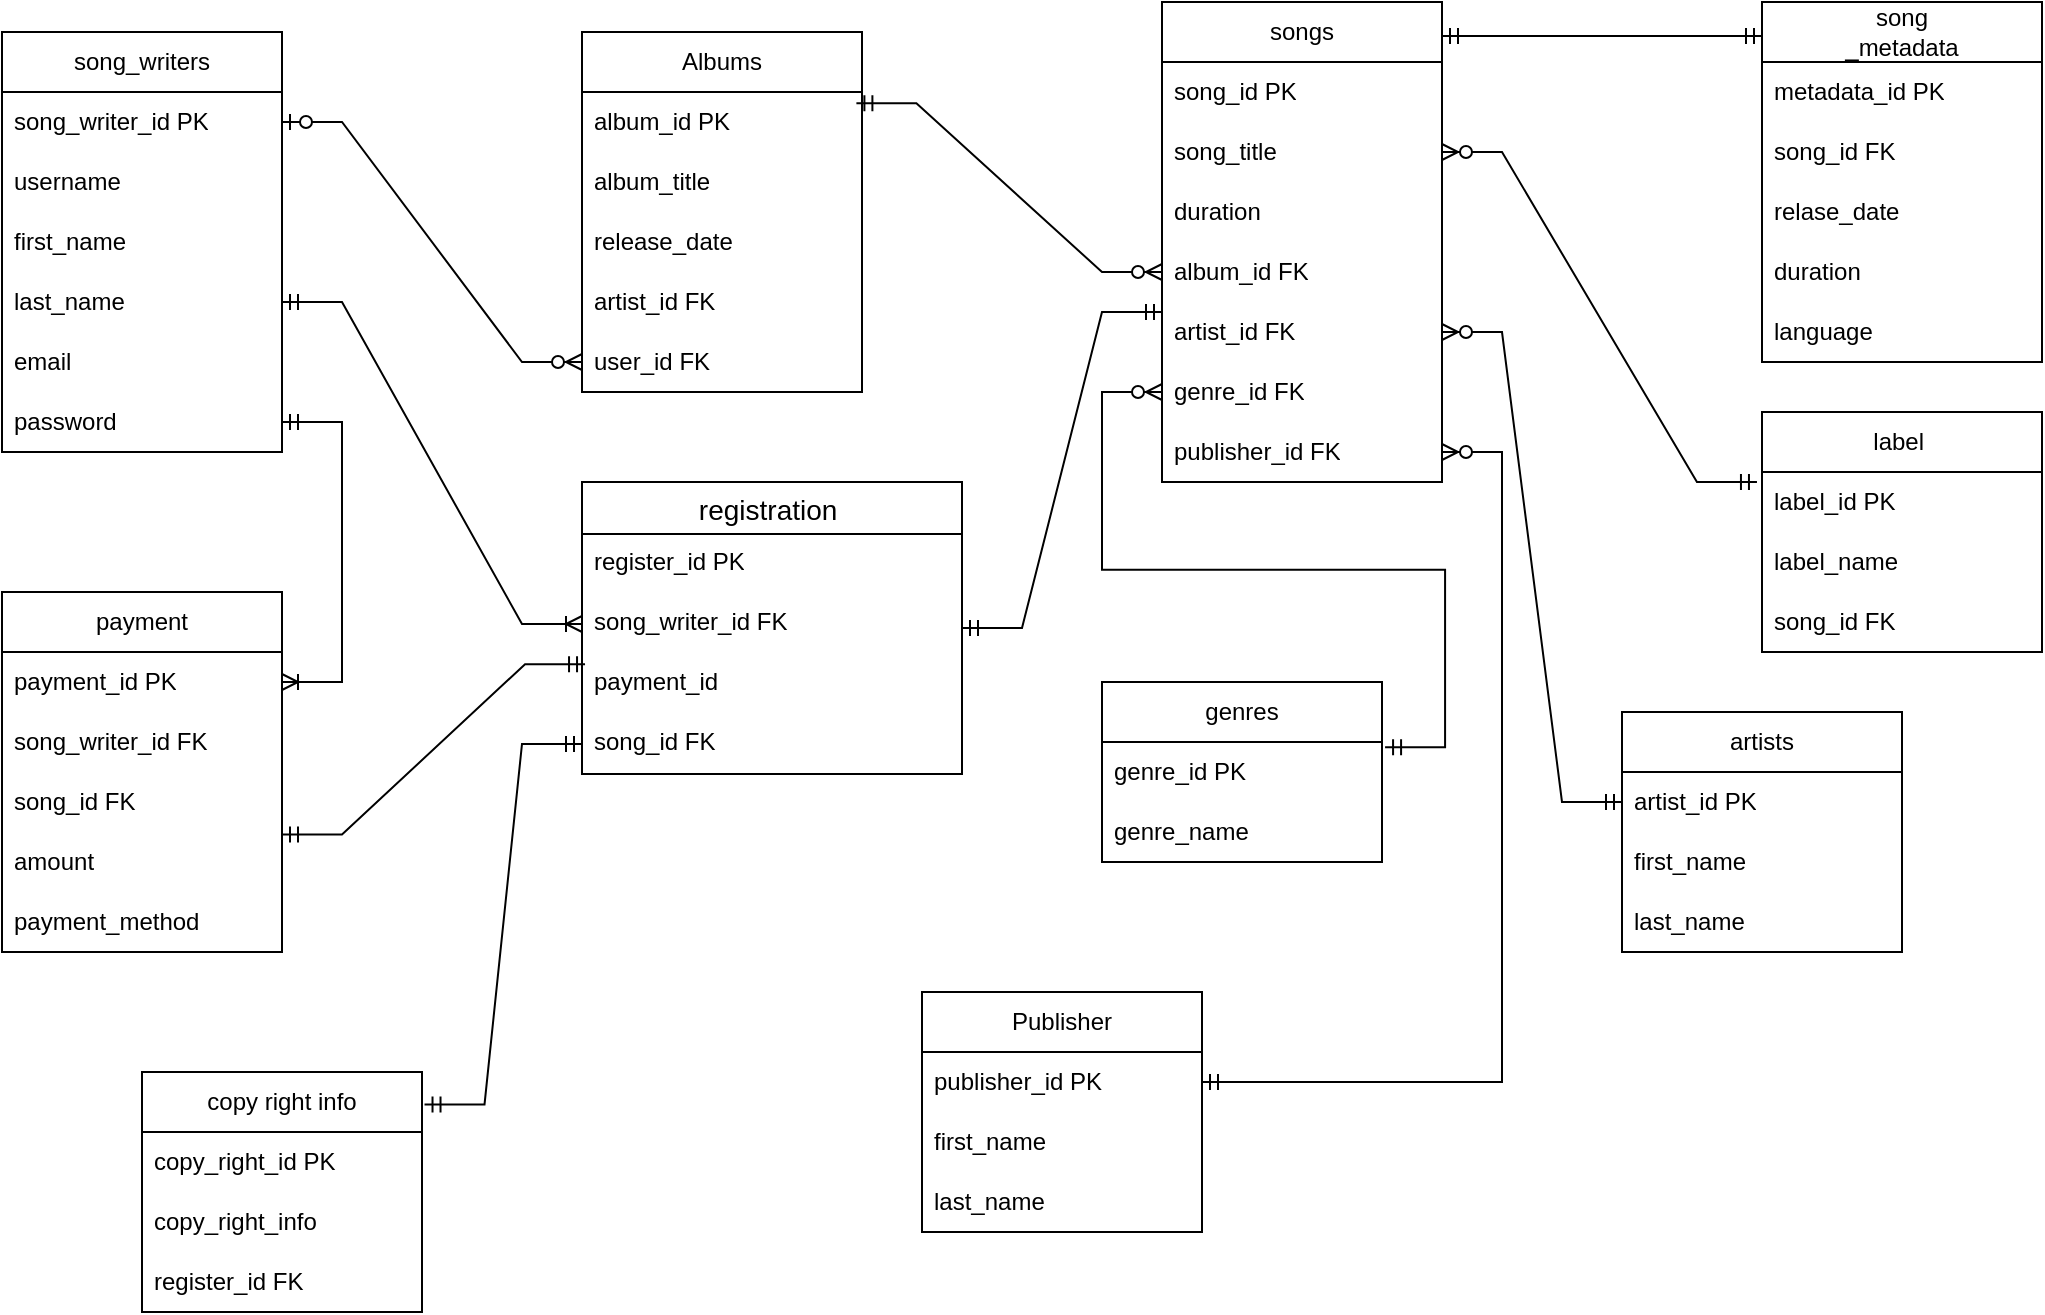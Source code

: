 <mxfile version="24.0.7" type="device">
  <diagram name="Page-1" id="Uv8rtRLwI6DBhu4xJGs0">
    <mxGraphModel dx="1509" dy="821" grid="1" gridSize="10" guides="1" tooltips="1" connect="1" arrows="1" fold="1" page="1" pageScale="1" pageWidth="1200" pageHeight="1600" math="0" shadow="0">
      <root>
        <mxCell id="0" />
        <mxCell id="1" parent="0" />
        <mxCell id="s11LL-Ssqb0skLR5ZeNY-1" value="song_writers" style="swimlane;fontStyle=0;childLayout=stackLayout;horizontal=1;startSize=30;horizontalStack=0;resizeParent=1;resizeParentMax=0;resizeLast=0;collapsible=1;marginBottom=0;whiteSpace=wrap;html=1;" parent="1" vertex="1">
          <mxGeometry x="40" y="60" width="140" height="210" as="geometry" />
        </mxCell>
        <mxCell id="s11LL-Ssqb0skLR5ZeNY-2" value="song_writer_id PK" style="text;strokeColor=none;fillColor=none;align=left;verticalAlign=middle;spacingLeft=4;spacingRight=4;overflow=hidden;points=[[0,0.5],[1,0.5]];portConstraint=eastwest;rotatable=0;whiteSpace=wrap;html=1;" parent="s11LL-Ssqb0skLR5ZeNY-1" vertex="1">
          <mxGeometry y="30" width="140" height="30" as="geometry" />
        </mxCell>
        <mxCell id="s11LL-Ssqb0skLR5ZeNY-3" value="username" style="text;strokeColor=none;fillColor=none;align=left;verticalAlign=middle;spacingLeft=4;spacingRight=4;overflow=hidden;points=[[0,0.5],[1,0.5]];portConstraint=eastwest;rotatable=0;whiteSpace=wrap;html=1;" parent="s11LL-Ssqb0skLR5ZeNY-1" vertex="1">
          <mxGeometry y="60" width="140" height="30" as="geometry" />
        </mxCell>
        <mxCell id="s11LL-Ssqb0skLR5ZeNY-4" value="first_name" style="text;strokeColor=none;fillColor=none;align=left;verticalAlign=middle;spacingLeft=4;spacingRight=4;overflow=hidden;points=[[0,0.5],[1,0.5]];portConstraint=eastwest;rotatable=0;whiteSpace=wrap;html=1;imageHeight=24;" parent="s11LL-Ssqb0skLR5ZeNY-1" vertex="1">
          <mxGeometry y="90" width="140" height="30" as="geometry" />
        </mxCell>
        <mxCell id="kmV99l83lfblxgex9i0g-29" value="last_name" style="text;strokeColor=none;fillColor=none;align=left;verticalAlign=middle;spacingLeft=4;spacingRight=4;overflow=hidden;points=[[0,0.5],[1,0.5]];portConstraint=eastwest;rotatable=0;whiteSpace=wrap;html=1;imageHeight=24;" parent="s11LL-Ssqb0skLR5ZeNY-1" vertex="1">
          <mxGeometry y="120" width="140" height="30" as="geometry" />
        </mxCell>
        <mxCell id="kmV99l83lfblxgex9i0g-30" value="email" style="text;strokeColor=none;fillColor=none;align=left;verticalAlign=middle;spacingLeft=4;spacingRight=4;overflow=hidden;points=[[0,0.5],[1,0.5]];portConstraint=eastwest;rotatable=0;whiteSpace=wrap;html=1;imageHeight=24;" parent="s11LL-Ssqb0skLR5ZeNY-1" vertex="1">
          <mxGeometry y="150" width="140" height="30" as="geometry" />
        </mxCell>
        <mxCell id="kmV99l83lfblxgex9i0g-31" value="password" style="text;strokeColor=none;fillColor=none;align=left;verticalAlign=middle;spacingLeft=4;spacingRight=4;overflow=hidden;points=[[0,0.5],[1,0.5]];portConstraint=eastwest;rotatable=0;whiteSpace=wrap;html=1;imageHeight=24;" parent="s11LL-Ssqb0skLR5ZeNY-1" vertex="1">
          <mxGeometry y="180" width="140" height="30" as="geometry" />
        </mxCell>
        <mxCell id="s11LL-Ssqb0skLR5ZeNY-5" value="Albums" style="swimlane;fontStyle=0;childLayout=stackLayout;horizontal=1;startSize=30;horizontalStack=0;resizeParent=1;resizeParentMax=0;resizeLast=0;collapsible=1;marginBottom=0;whiteSpace=wrap;html=1;" parent="1" vertex="1">
          <mxGeometry x="330" y="60" width="140" height="180" as="geometry" />
        </mxCell>
        <mxCell id="s11LL-Ssqb0skLR5ZeNY-6" value="album_id PK" style="text;strokeColor=none;fillColor=none;align=left;verticalAlign=middle;spacingLeft=4;spacingRight=4;overflow=hidden;points=[[0,0.5],[1,0.5]];portConstraint=eastwest;rotatable=0;whiteSpace=wrap;html=1;" parent="s11LL-Ssqb0skLR5ZeNY-5" vertex="1">
          <mxGeometry y="30" width="140" height="30" as="geometry" />
        </mxCell>
        <mxCell id="s11LL-Ssqb0skLR5ZeNY-7" value="album_title" style="text;strokeColor=none;fillColor=none;align=left;verticalAlign=middle;spacingLeft=4;spacingRight=4;overflow=hidden;points=[[0,0.5],[1,0.5]];portConstraint=eastwest;rotatable=0;whiteSpace=wrap;html=1;" parent="s11LL-Ssqb0skLR5ZeNY-5" vertex="1">
          <mxGeometry y="60" width="140" height="30" as="geometry" />
        </mxCell>
        <mxCell id="s11LL-Ssqb0skLR5ZeNY-8" value="release_date" style="text;strokeColor=none;fillColor=none;align=left;verticalAlign=middle;spacingLeft=4;spacingRight=4;overflow=hidden;points=[[0,0.5],[1,0.5]];portConstraint=eastwest;rotatable=0;whiteSpace=wrap;html=1;" parent="s11LL-Ssqb0skLR5ZeNY-5" vertex="1">
          <mxGeometry y="90" width="140" height="30" as="geometry" />
        </mxCell>
        <mxCell id="kmV99l83lfblxgex9i0g-32" value="artist_id FK" style="text;strokeColor=none;fillColor=none;align=left;verticalAlign=middle;spacingLeft=4;spacingRight=4;overflow=hidden;points=[[0,0.5],[1,0.5]];portConstraint=eastwest;rotatable=0;whiteSpace=wrap;html=1;" parent="s11LL-Ssqb0skLR5ZeNY-5" vertex="1">
          <mxGeometry y="120" width="140" height="30" as="geometry" />
        </mxCell>
        <mxCell id="QXSgPwCXqMFNMHp9d2ud-1" value="user_id FK" style="text;strokeColor=none;fillColor=none;align=left;verticalAlign=middle;spacingLeft=4;spacingRight=4;overflow=hidden;points=[[0,0.5],[1,0.5]];portConstraint=eastwest;rotatable=0;whiteSpace=wrap;html=1;" vertex="1" parent="s11LL-Ssqb0skLR5ZeNY-5">
          <mxGeometry y="150" width="140" height="30" as="geometry" />
        </mxCell>
        <mxCell id="s11LL-Ssqb0skLR5ZeNY-9" value="songs" style="swimlane;fontStyle=0;childLayout=stackLayout;horizontal=1;startSize=30;horizontalStack=0;resizeParent=1;resizeParentMax=0;resizeLast=0;collapsible=1;marginBottom=0;whiteSpace=wrap;html=1;" parent="1" vertex="1">
          <mxGeometry x="620" y="45" width="140" height="240" as="geometry" />
        </mxCell>
        <mxCell id="s11LL-Ssqb0skLR5ZeNY-10" value="song_id PK" style="text;strokeColor=none;fillColor=none;align=left;verticalAlign=middle;spacingLeft=4;spacingRight=4;overflow=hidden;points=[[0,0.5],[1,0.5]];portConstraint=eastwest;rotatable=0;whiteSpace=wrap;html=1;" parent="s11LL-Ssqb0skLR5ZeNY-9" vertex="1">
          <mxGeometry y="30" width="140" height="30" as="geometry" />
        </mxCell>
        <mxCell id="s11LL-Ssqb0skLR5ZeNY-11" value="song_title" style="text;strokeColor=none;fillColor=none;align=left;verticalAlign=middle;spacingLeft=4;spacingRight=4;overflow=hidden;points=[[0,0.5],[1,0.5]];portConstraint=eastwest;rotatable=0;whiteSpace=wrap;html=1;" parent="s11LL-Ssqb0skLR5ZeNY-9" vertex="1">
          <mxGeometry y="60" width="140" height="30" as="geometry" />
        </mxCell>
        <mxCell id="s11LL-Ssqb0skLR5ZeNY-12" value="duration" style="text;strokeColor=none;fillColor=none;align=left;verticalAlign=middle;spacingLeft=4;spacingRight=4;overflow=hidden;points=[[0,0.5],[1,0.5]];portConstraint=eastwest;rotatable=0;whiteSpace=wrap;html=1;" parent="s11LL-Ssqb0skLR5ZeNY-9" vertex="1">
          <mxGeometry y="90" width="140" height="30" as="geometry" />
        </mxCell>
        <mxCell id="kmV99l83lfblxgex9i0g-34" value="album_id FK" style="text;strokeColor=none;fillColor=none;align=left;verticalAlign=middle;spacingLeft=4;spacingRight=4;overflow=hidden;points=[[0,0.5],[1,0.5]];portConstraint=eastwest;rotatable=0;whiteSpace=wrap;html=1;" parent="s11LL-Ssqb0skLR5ZeNY-9" vertex="1">
          <mxGeometry y="120" width="140" height="30" as="geometry" />
        </mxCell>
        <mxCell id="kmV99l83lfblxgex9i0g-35" value="artist_id FK" style="text;strokeColor=none;fillColor=none;align=left;verticalAlign=middle;spacingLeft=4;spacingRight=4;overflow=hidden;points=[[0,0.5],[1,0.5]];portConstraint=eastwest;rotatable=0;whiteSpace=wrap;html=1;" parent="s11LL-Ssqb0skLR5ZeNY-9" vertex="1">
          <mxGeometry y="150" width="140" height="30" as="geometry" />
        </mxCell>
        <mxCell id="kmV99l83lfblxgex9i0g-40" value="genre_id FK" style="text;strokeColor=none;fillColor=none;align=left;verticalAlign=middle;spacingLeft=4;spacingRight=4;overflow=hidden;points=[[0,0.5],[1,0.5]];portConstraint=eastwest;rotatable=0;whiteSpace=wrap;html=1;" parent="s11LL-Ssqb0skLR5ZeNY-9" vertex="1">
          <mxGeometry y="180" width="140" height="30" as="geometry" />
        </mxCell>
        <mxCell id="QXSgPwCXqMFNMHp9d2ud-11" value="publisher_id FK" style="text;strokeColor=none;fillColor=none;align=left;verticalAlign=middle;spacingLeft=4;spacingRight=4;overflow=hidden;points=[[0,0.5],[1,0.5]];portConstraint=eastwest;rotatable=0;whiteSpace=wrap;html=1;" vertex="1" parent="s11LL-Ssqb0skLR5ZeNY-9">
          <mxGeometry y="210" width="140" height="30" as="geometry" />
        </mxCell>
        <mxCell id="kmV99l83lfblxgex9i0g-5" value="payment" style="swimlane;fontStyle=0;childLayout=stackLayout;horizontal=1;startSize=30;horizontalStack=0;resizeParent=1;resizeParentMax=0;resizeLast=0;collapsible=1;marginBottom=0;whiteSpace=wrap;html=1;" parent="1" vertex="1">
          <mxGeometry x="40" y="340" width="140" height="180" as="geometry" />
        </mxCell>
        <mxCell id="kmV99l83lfblxgex9i0g-6" value="payment_id PK" style="text;strokeColor=none;fillColor=none;align=left;verticalAlign=middle;spacingLeft=4;spacingRight=4;overflow=hidden;points=[[0,0.5],[1,0.5]];portConstraint=eastwest;rotatable=0;whiteSpace=wrap;html=1;" parent="kmV99l83lfblxgex9i0g-5" vertex="1">
          <mxGeometry y="30" width="140" height="30" as="geometry" />
        </mxCell>
        <mxCell id="kmV99l83lfblxgex9i0g-7" value="song_writer_id FK" style="text;strokeColor=none;fillColor=none;align=left;verticalAlign=middle;spacingLeft=4;spacingRight=4;overflow=hidden;points=[[0,0.5],[1,0.5]];portConstraint=eastwest;rotatable=0;whiteSpace=wrap;html=1;" parent="kmV99l83lfblxgex9i0g-5" vertex="1">
          <mxGeometry y="60" width="140" height="30" as="geometry" />
        </mxCell>
        <mxCell id="kmV99l83lfblxgex9i0g-8" value="song_id FK" style="text;strokeColor=none;fillColor=none;align=left;verticalAlign=middle;spacingLeft=4;spacingRight=4;overflow=hidden;points=[[0,0.5],[1,0.5]];portConstraint=eastwest;rotatable=0;whiteSpace=wrap;html=1;" parent="kmV99l83lfblxgex9i0g-5" vertex="1">
          <mxGeometry y="90" width="140" height="30" as="geometry" />
        </mxCell>
        <mxCell id="kmV99l83lfblxgex9i0g-39" value="amount" style="text;strokeColor=none;fillColor=none;align=left;verticalAlign=middle;spacingLeft=4;spacingRight=4;overflow=hidden;points=[[0,0.5],[1,0.5]];portConstraint=eastwest;rotatable=0;whiteSpace=wrap;html=1;" parent="kmV99l83lfblxgex9i0g-5" vertex="1">
          <mxGeometry y="120" width="140" height="30" as="geometry" />
        </mxCell>
        <mxCell id="QXSgPwCXqMFNMHp9d2ud-29" value="payment_method" style="text;strokeColor=none;fillColor=none;align=left;verticalAlign=middle;spacingLeft=4;spacingRight=4;overflow=hidden;points=[[0,0.5],[1,0.5]];portConstraint=eastwest;rotatable=0;whiteSpace=wrap;html=1;" vertex="1" parent="kmV99l83lfblxgex9i0g-5">
          <mxGeometry y="150" width="140" height="30" as="geometry" />
        </mxCell>
        <mxCell id="kmV99l83lfblxgex9i0g-9" value="artists" style="swimlane;fontStyle=0;childLayout=stackLayout;horizontal=1;startSize=30;horizontalStack=0;resizeParent=1;resizeParentMax=0;resizeLast=0;collapsible=1;marginBottom=0;whiteSpace=wrap;html=1;" parent="1" vertex="1">
          <mxGeometry x="850" y="400" width="140" height="120" as="geometry" />
        </mxCell>
        <mxCell id="kmV99l83lfblxgex9i0g-10" value="artist_id PK" style="text;strokeColor=none;fillColor=none;align=left;verticalAlign=middle;spacingLeft=4;spacingRight=4;overflow=hidden;points=[[0,0.5],[1,0.5]];portConstraint=eastwest;rotatable=0;whiteSpace=wrap;html=1;" parent="kmV99l83lfblxgex9i0g-9" vertex="1">
          <mxGeometry y="30" width="140" height="30" as="geometry" />
        </mxCell>
        <mxCell id="kmV99l83lfblxgex9i0g-11" value="first_name" style="text;strokeColor=none;fillColor=none;align=left;verticalAlign=middle;spacingLeft=4;spacingRight=4;overflow=hidden;points=[[0,0.5],[1,0.5]];portConstraint=eastwest;rotatable=0;whiteSpace=wrap;html=1;" parent="kmV99l83lfblxgex9i0g-9" vertex="1">
          <mxGeometry y="60" width="140" height="30" as="geometry" />
        </mxCell>
        <mxCell id="kmV99l83lfblxgex9i0g-12" value="last_name" style="text;strokeColor=none;fillColor=none;align=left;verticalAlign=middle;spacingLeft=4;spacingRight=4;overflow=hidden;points=[[0,0.5],[1,0.5]];portConstraint=eastwest;rotatable=0;whiteSpace=wrap;html=1;" parent="kmV99l83lfblxgex9i0g-9" vertex="1">
          <mxGeometry y="90" width="140" height="30" as="geometry" />
        </mxCell>
        <mxCell id="kmV99l83lfblxgex9i0g-17" value="genres" style="swimlane;fontStyle=0;childLayout=stackLayout;horizontal=1;startSize=30;horizontalStack=0;resizeParent=1;resizeParentMax=0;resizeLast=0;collapsible=1;marginBottom=0;whiteSpace=wrap;html=1;" parent="1" vertex="1">
          <mxGeometry x="590" y="385" width="140" height="90" as="geometry" />
        </mxCell>
        <mxCell id="kmV99l83lfblxgex9i0g-18" value="genre_id PK" style="text;strokeColor=none;fillColor=none;align=left;verticalAlign=middle;spacingLeft=4;spacingRight=4;overflow=hidden;points=[[0,0.5],[1,0.5]];portConstraint=eastwest;rotatable=0;whiteSpace=wrap;html=1;" parent="kmV99l83lfblxgex9i0g-17" vertex="1">
          <mxGeometry y="30" width="140" height="30" as="geometry" />
        </mxCell>
        <mxCell id="kmV99l83lfblxgex9i0g-19" value="genre_name" style="text;strokeColor=none;fillColor=none;align=left;verticalAlign=middle;spacingLeft=4;spacingRight=4;overflow=hidden;points=[[0,0.5],[1,0.5]];portConstraint=eastwest;rotatable=0;whiteSpace=wrap;html=1;" parent="kmV99l83lfblxgex9i0g-17" vertex="1">
          <mxGeometry y="60" width="140" height="30" as="geometry" />
        </mxCell>
        <mxCell id="QXSgPwCXqMFNMHp9d2ud-2" value="" style="edgeStyle=entityRelationEdgeStyle;fontSize=12;html=1;endArrow=ERzeroToMany;startArrow=ERzeroToOne;rounded=0;entryX=0;entryY=0.5;entryDx=0;entryDy=0;" edge="1" parent="1" source="s11LL-Ssqb0skLR5ZeNY-2" target="QXSgPwCXqMFNMHp9d2ud-1">
          <mxGeometry width="100" height="100" relative="1" as="geometry">
            <mxPoint x="230" y="180" as="sourcePoint" />
            <mxPoint x="310" y="240" as="targetPoint" />
          </mxGeometry>
        </mxCell>
        <mxCell id="QXSgPwCXqMFNMHp9d2ud-3" value="" style="edgeStyle=entityRelationEdgeStyle;fontSize=12;html=1;endArrow=ERzeroToMany;startArrow=ERmandOne;rounded=0;exitX=0.98;exitY=0.187;exitDx=0;exitDy=0;exitPerimeter=0;" edge="1" parent="1" source="s11LL-Ssqb0skLR5ZeNY-6" target="kmV99l83lfblxgex9i0g-34">
          <mxGeometry width="100" height="100" relative="1" as="geometry">
            <mxPoint x="470" y="200" as="sourcePoint" />
            <mxPoint x="610" y="90" as="targetPoint" />
            <Array as="points">
              <mxPoint x="590" y="110" />
            </Array>
          </mxGeometry>
        </mxCell>
        <mxCell id="QXSgPwCXqMFNMHp9d2ud-5" value="" style="edgeStyle=entityRelationEdgeStyle;fontSize=12;html=1;endArrow=ERzeroToMany;startArrow=ERmandOne;rounded=0;exitX=0;exitY=0.5;exitDx=0;exitDy=0;" edge="1" parent="1" source="kmV99l83lfblxgex9i0g-10" target="kmV99l83lfblxgex9i0g-35">
          <mxGeometry width="100" height="100" relative="1" as="geometry">
            <mxPoint x="750" y="310" as="sourcePoint" />
            <mxPoint x="850" y="210" as="targetPoint" />
          </mxGeometry>
        </mxCell>
        <mxCell id="QXSgPwCXqMFNMHp9d2ud-6" value="" style="edgeStyle=entityRelationEdgeStyle;fontSize=12;html=1;endArrow=ERzeroToMany;startArrow=ERmandOne;rounded=0;exitX=1.011;exitY=0.089;exitDx=0;exitDy=0;exitPerimeter=0;" edge="1" parent="1" source="kmV99l83lfblxgex9i0g-18">
          <mxGeometry width="100" height="100" relative="1" as="geometry">
            <mxPoint x="570" y="510" as="sourcePoint" />
            <mxPoint x="620" y="240" as="targetPoint" />
            <Array as="points">
              <mxPoint x="590" y="440" />
              <mxPoint x="590" y="360" />
              <mxPoint x="600" y="400" />
              <mxPoint x="590" y="380" />
            </Array>
          </mxGeometry>
        </mxCell>
        <mxCell id="QXSgPwCXqMFNMHp9d2ud-7" value="Publisher" style="swimlane;fontStyle=0;childLayout=stackLayout;horizontal=1;startSize=30;horizontalStack=0;resizeParent=1;resizeParentMax=0;resizeLast=0;collapsible=1;marginBottom=0;whiteSpace=wrap;html=1;" vertex="1" parent="1">
          <mxGeometry x="500" y="540" width="140" height="120" as="geometry" />
        </mxCell>
        <mxCell id="QXSgPwCXqMFNMHp9d2ud-8" value="publisher_id PK" style="text;strokeColor=none;fillColor=none;align=left;verticalAlign=middle;spacingLeft=4;spacingRight=4;overflow=hidden;points=[[0,0.5],[1,0.5]];portConstraint=eastwest;rotatable=0;whiteSpace=wrap;html=1;" vertex="1" parent="QXSgPwCXqMFNMHp9d2ud-7">
          <mxGeometry y="30" width="140" height="30" as="geometry" />
        </mxCell>
        <mxCell id="QXSgPwCXqMFNMHp9d2ud-9" value="first_name" style="text;strokeColor=none;fillColor=none;align=left;verticalAlign=middle;spacingLeft=4;spacingRight=4;overflow=hidden;points=[[0,0.5],[1,0.5]];portConstraint=eastwest;rotatable=0;whiteSpace=wrap;html=1;" vertex="1" parent="QXSgPwCXqMFNMHp9d2ud-7">
          <mxGeometry y="60" width="140" height="30" as="geometry" />
        </mxCell>
        <mxCell id="QXSgPwCXqMFNMHp9d2ud-10" value="last_name" style="text;strokeColor=none;fillColor=none;align=left;verticalAlign=middle;spacingLeft=4;spacingRight=4;overflow=hidden;points=[[0,0.5],[1,0.5]];portConstraint=eastwest;rotatable=0;whiteSpace=wrap;html=1;" vertex="1" parent="QXSgPwCXqMFNMHp9d2ud-7">
          <mxGeometry y="90" width="140" height="30" as="geometry" />
        </mxCell>
        <mxCell id="QXSgPwCXqMFNMHp9d2ud-12" value="" style="edgeStyle=entityRelationEdgeStyle;fontSize=12;html=1;endArrow=ERzeroToMany;startArrow=ERmandOne;rounded=0;exitX=1;exitY=0.5;exitDx=0;exitDy=0;" edge="1" parent="1" source="QXSgPwCXqMFNMHp9d2ud-8" target="QXSgPwCXqMFNMHp9d2ud-11">
          <mxGeometry width="100" height="100" relative="1" as="geometry">
            <mxPoint x="490" y="380" as="sourcePoint" />
            <mxPoint x="590" y="280" as="targetPoint" />
          </mxGeometry>
        </mxCell>
        <mxCell id="QXSgPwCXqMFNMHp9d2ud-13" value="copy right info" style="swimlane;fontStyle=0;childLayout=stackLayout;horizontal=1;startSize=30;horizontalStack=0;resizeParent=1;resizeParentMax=0;resizeLast=0;collapsible=1;marginBottom=0;whiteSpace=wrap;html=1;" vertex="1" parent="1">
          <mxGeometry x="110" y="580" width="140" height="120" as="geometry" />
        </mxCell>
        <mxCell id="QXSgPwCXqMFNMHp9d2ud-14" value="copy_right_id PK" style="text;strokeColor=none;fillColor=none;align=left;verticalAlign=middle;spacingLeft=4;spacingRight=4;overflow=hidden;points=[[0,0.5],[1,0.5]];portConstraint=eastwest;rotatable=0;whiteSpace=wrap;html=1;" vertex="1" parent="QXSgPwCXqMFNMHp9d2ud-13">
          <mxGeometry y="30" width="140" height="30" as="geometry" />
        </mxCell>
        <mxCell id="QXSgPwCXqMFNMHp9d2ud-15" value="copy_right_info" style="text;strokeColor=none;fillColor=none;align=left;verticalAlign=middle;spacingLeft=4;spacingRight=4;overflow=hidden;points=[[0,0.5],[1,0.5]];portConstraint=eastwest;rotatable=0;whiteSpace=wrap;html=1;" vertex="1" parent="QXSgPwCXqMFNMHp9d2ud-13">
          <mxGeometry y="60" width="140" height="30" as="geometry" />
        </mxCell>
        <mxCell id="QXSgPwCXqMFNMHp9d2ud-16" value="register_id FK" style="text;strokeColor=none;fillColor=none;align=left;verticalAlign=middle;spacingLeft=4;spacingRight=4;overflow=hidden;points=[[0,0.5],[1,0.5]];portConstraint=eastwest;rotatable=0;whiteSpace=wrap;html=1;" vertex="1" parent="QXSgPwCXqMFNMHp9d2ud-13">
          <mxGeometry y="90" width="140" height="30" as="geometry" />
        </mxCell>
        <mxCell id="QXSgPwCXqMFNMHp9d2ud-18" value="label&amp;nbsp;" style="swimlane;fontStyle=0;childLayout=stackLayout;horizontal=1;startSize=30;horizontalStack=0;resizeParent=1;resizeParentMax=0;resizeLast=0;collapsible=1;marginBottom=0;whiteSpace=wrap;html=1;" vertex="1" parent="1">
          <mxGeometry x="920" y="250" width="140" height="120" as="geometry" />
        </mxCell>
        <mxCell id="QXSgPwCXqMFNMHp9d2ud-19" value="label_id PK" style="text;strokeColor=none;fillColor=none;align=left;verticalAlign=middle;spacingLeft=4;spacingRight=4;overflow=hidden;points=[[0,0.5],[1,0.5]];portConstraint=eastwest;rotatable=0;whiteSpace=wrap;html=1;" vertex="1" parent="QXSgPwCXqMFNMHp9d2ud-18">
          <mxGeometry y="30" width="140" height="30" as="geometry" />
        </mxCell>
        <mxCell id="QXSgPwCXqMFNMHp9d2ud-20" value="label_name" style="text;strokeColor=none;fillColor=none;align=left;verticalAlign=middle;spacingLeft=4;spacingRight=4;overflow=hidden;points=[[0,0.5],[1,0.5]];portConstraint=eastwest;rotatable=0;whiteSpace=wrap;html=1;" vertex="1" parent="QXSgPwCXqMFNMHp9d2ud-18">
          <mxGeometry y="60" width="140" height="30" as="geometry" />
        </mxCell>
        <mxCell id="QXSgPwCXqMFNMHp9d2ud-21" value="song_id FK" style="text;strokeColor=none;fillColor=none;align=left;verticalAlign=middle;spacingLeft=4;spacingRight=4;overflow=hidden;points=[[0,0.5],[1,0.5]];portConstraint=eastwest;rotatable=0;whiteSpace=wrap;html=1;" vertex="1" parent="QXSgPwCXqMFNMHp9d2ud-18">
          <mxGeometry y="90" width="140" height="30" as="geometry" />
        </mxCell>
        <mxCell id="QXSgPwCXqMFNMHp9d2ud-22" value="song&lt;div&gt;_metadata&lt;/div&gt;" style="swimlane;fontStyle=0;childLayout=stackLayout;horizontal=1;startSize=30;horizontalStack=0;resizeParent=1;resizeParentMax=0;resizeLast=0;collapsible=1;marginBottom=0;whiteSpace=wrap;html=1;" vertex="1" parent="1">
          <mxGeometry x="920" y="45" width="140" height="180" as="geometry" />
        </mxCell>
        <mxCell id="QXSgPwCXqMFNMHp9d2ud-23" value="metadata_id PK" style="text;strokeColor=none;fillColor=none;align=left;verticalAlign=middle;spacingLeft=4;spacingRight=4;overflow=hidden;points=[[0,0.5],[1,0.5]];portConstraint=eastwest;rotatable=0;whiteSpace=wrap;html=1;" vertex="1" parent="QXSgPwCXqMFNMHp9d2ud-22">
          <mxGeometry y="30" width="140" height="30" as="geometry" />
        </mxCell>
        <mxCell id="QXSgPwCXqMFNMHp9d2ud-24" value="song_id FK" style="text;strokeColor=none;fillColor=none;align=left;verticalAlign=middle;spacingLeft=4;spacingRight=4;overflow=hidden;points=[[0,0.5],[1,0.5]];portConstraint=eastwest;rotatable=0;whiteSpace=wrap;html=1;" vertex="1" parent="QXSgPwCXqMFNMHp9d2ud-22">
          <mxGeometry y="60" width="140" height="30" as="geometry" />
        </mxCell>
        <mxCell id="QXSgPwCXqMFNMHp9d2ud-25" value="relase_date" style="text;strokeColor=none;fillColor=none;align=left;verticalAlign=middle;spacingLeft=4;spacingRight=4;overflow=hidden;points=[[0,0.5],[1,0.5]];portConstraint=eastwest;rotatable=0;whiteSpace=wrap;html=1;" vertex="1" parent="QXSgPwCXqMFNMHp9d2ud-22">
          <mxGeometry y="90" width="140" height="30" as="geometry" />
        </mxCell>
        <mxCell id="QXSgPwCXqMFNMHp9d2ud-26" value="duration" style="text;strokeColor=none;fillColor=none;align=left;verticalAlign=middle;spacingLeft=4;spacingRight=4;overflow=hidden;points=[[0,0.5],[1,0.5]];portConstraint=eastwest;rotatable=0;whiteSpace=wrap;html=1;" vertex="1" parent="QXSgPwCXqMFNMHp9d2ud-22">
          <mxGeometry y="120" width="140" height="30" as="geometry" />
        </mxCell>
        <mxCell id="QXSgPwCXqMFNMHp9d2ud-27" value="language" style="text;strokeColor=none;fillColor=none;align=left;verticalAlign=middle;spacingLeft=4;spacingRight=4;overflow=hidden;points=[[0,0.5],[1,0.5]];portConstraint=eastwest;rotatable=0;whiteSpace=wrap;html=1;" vertex="1" parent="QXSgPwCXqMFNMHp9d2ud-22">
          <mxGeometry y="150" width="140" height="30" as="geometry" />
        </mxCell>
        <mxCell id="QXSgPwCXqMFNMHp9d2ud-28" value="" style="edgeStyle=entityRelationEdgeStyle;fontSize=12;html=1;endArrow=ERmandOne;startArrow=ERmandOne;rounded=0;" edge="1" parent="1">
          <mxGeometry width="100" height="100" relative="1" as="geometry">
            <mxPoint x="760" y="62" as="sourcePoint" />
            <mxPoint x="920" y="62" as="targetPoint" />
          </mxGeometry>
        </mxCell>
        <mxCell id="QXSgPwCXqMFNMHp9d2ud-30" value="" style="edgeStyle=entityRelationEdgeStyle;fontSize=12;html=1;endArrow=ERoneToMany;startArrow=ERmandOne;rounded=0;exitX=1;exitY=0.5;exitDx=0;exitDy=0;entryX=1;entryY=0.25;entryDx=0;entryDy=0;" edge="1" parent="1" source="kmV99l83lfblxgex9i0g-31" target="kmV99l83lfblxgex9i0g-5">
          <mxGeometry width="100" height="100" relative="1" as="geometry">
            <mxPoint x="50" y="195" as="sourcePoint" />
            <mxPoint x="20" y="500" as="targetPoint" />
            <Array as="points">
              <mxPoint x="10" y="340" />
              <mxPoint x="10" y="270" />
              <mxPoint x="30" y="400" />
            </Array>
          </mxGeometry>
        </mxCell>
        <mxCell id="QXSgPwCXqMFNMHp9d2ud-31" value="registration " style="swimlane;fontStyle=0;childLayout=stackLayout;horizontal=1;startSize=26;horizontalStack=0;resizeParent=1;resizeParentMax=0;resizeLast=0;collapsible=1;marginBottom=0;align=center;fontSize=14;" vertex="1" parent="1">
          <mxGeometry x="330" y="285" width="190" height="146" as="geometry" />
        </mxCell>
        <mxCell id="QXSgPwCXqMFNMHp9d2ud-32" value="register_id PK" style="text;strokeColor=none;fillColor=none;spacingLeft=4;spacingRight=4;overflow=hidden;rotatable=0;points=[[0,0.5],[1,0.5]];portConstraint=eastwest;fontSize=12;whiteSpace=wrap;html=1;" vertex="1" parent="QXSgPwCXqMFNMHp9d2ud-31">
          <mxGeometry y="26" width="190" height="30" as="geometry" />
        </mxCell>
        <mxCell id="QXSgPwCXqMFNMHp9d2ud-34" value="song_writer_id FK" style="text;strokeColor=none;fillColor=none;spacingLeft=4;spacingRight=4;overflow=hidden;rotatable=0;points=[[0,0.5],[1,0.5]];portConstraint=eastwest;fontSize=12;whiteSpace=wrap;html=1;" vertex="1" parent="QXSgPwCXqMFNMHp9d2ud-31">
          <mxGeometry y="56" width="190" height="30" as="geometry" />
        </mxCell>
        <mxCell id="QXSgPwCXqMFNMHp9d2ud-35" value="payment_id" style="text;strokeColor=none;fillColor=none;spacingLeft=4;spacingRight=4;overflow=hidden;rotatable=0;points=[[0,0.5],[1,0.5]];portConstraint=eastwest;fontSize=12;whiteSpace=wrap;html=1;" vertex="1" parent="QXSgPwCXqMFNMHp9d2ud-31">
          <mxGeometry y="86" width="190" height="30" as="geometry" />
        </mxCell>
        <mxCell id="QXSgPwCXqMFNMHp9d2ud-36" value="song_id FK" style="text;strokeColor=none;fillColor=none;spacingLeft=4;spacingRight=4;overflow=hidden;rotatable=0;points=[[0,0.5],[1,0.5]];portConstraint=eastwest;fontSize=12;whiteSpace=wrap;html=1;" vertex="1" parent="QXSgPwCXqMFNMHp9d2ud-31">
          <mxGeometry y="116" width="190" height="30" as="geometry" />
        </mxCell>
        <mxCell id="QXSgPwCXqMFNMHp9d2ud-37" value="" style="edgeStyle=entityRelationEdgeStyle;fontSize=12;html=1;endArrow=ERoneToMany;startArrow=ERmandOne;rounded=0;exitX=1;exitY=0.5;exitDx=0;exitDy=0;entryX=0;entryY=0.5;entryDx=0;entryDy=0;" edge="1" parent="1" source="kmV99l83lfblxgex9i0g-29" target="QXSgPwCXqMFNMHp9d2ud-34">
          <mxGeometry width="100" height="100" relative="1" as="geometry">
            <mxPoint x="290" y="350" as="sourcePoint" />
            <mxPoint x="390" y="250" as="targetPoint" />
          </mxGeometry>
        </mxCell>
        <mxCell id="QXSgPwCXqMFNMHp9d2ud-38" value="" style="edgeStyle=entityRelationEdgeStyle;fontSize=12;html=1;endArrow=ERmandOne;startArrow=ERmandOne;rounded=0;exitX=1;exitY=0.042;exitDx=0;exitDy=0;exitPerimeter=0;entryX=0.008;entryY=0.17;entryDx=0;entryDy=0;entryPerimeter=0;" edge="1" parent="1" source="kmV99l83lfblxgex9i0g-39" target="QXSgPwCXqMFNMHp9d2ud-35">
          <mxGeometry width="100" height="100" relative="1" as="geometry">
            <mxPoint x="260" y="490" as="sourcePoint" />
            <mxPoint x="360" y="390" as="targetPoint" />
          </mxGeometry>
        </mxCell>
        <mxCell id="QXSgPwCXqMFNMHp9d2ud-39" value="" style="edgeStyle=entityRelationEdgeStyle;fontSize=12;html=1;endArrow=ERmandOne;startArrow=ERmandOne;rounded=0;" edge="1" parent="1" source="QXSgPwCXqMFNMHp9d2ud-31">
          <mxGeometry width="100" height="100" relative="1" as="geometry">
            <mxPoint x="520" y="300" as="sourcePoint" />
            <mxPoint x="620" y="200" as="targetPoint" />
          </mxGeometry>
        </mxCell>
        <mxCell id="QXSgPwCXqMFNMHp9d2ud-40" value="" style="edgeStyle=entityRelationEdgeStyle;fontSize=12;html=1;endArrow=ERmandOne;startArrow=ERmandOne;rounded=0;entryX=0;entryY=0.5;entryDx=0;entryDy=0;exitX=1.009;exitY=0.135;exitDx=0;exitDy=0;exitPerimeter=0;" edge="1" parent="1" source="QXSgPwCXqMFNMHp9d2ud-13" target="QXSgPwCXqMFNMHp9d2ud-36">
          <mxGeometry width="100" height="100" relative="1" as="geometry">
            <mxPoint x="250" y="560" as="sourcePoint" />
            <mxPoint x="350" y="460" as="targetPoint" />
          </mxGeometry>
        </mxCell>
        <mxCell id="QXSgPwCXqMFNMHp9d2ud-42" value="" style="edgeStyle=entityRelationEdgeStyle;fontSize=12;html=1;endArrow=ERzeroToMany;startArrow=ERmandOne;rounded=0;entryX=1;entryY=0.5;entryDx=0;entryDy=0;exitX=-0.018;exitY=0.167;exitDx=0;exitDy=0;exitPerimeter=0;" edge="1" parent="1" source="QXSgPwCXqMFNMHp9d2ud-19" target="s11LL-Ssqb0skLR5ZeNY-11">
          <mxGeometry width="100" height="100" relative="1" as="geometry">
            <mxPoint x="800" y="230" as="sourcePoint" />
            <mxPoint x="900" y="130" as="targetPoint" />
          </mxGeometry>
        </mxCell>
      </root>
    </mxGraphModel>
  </diagram>
</mxfile>
